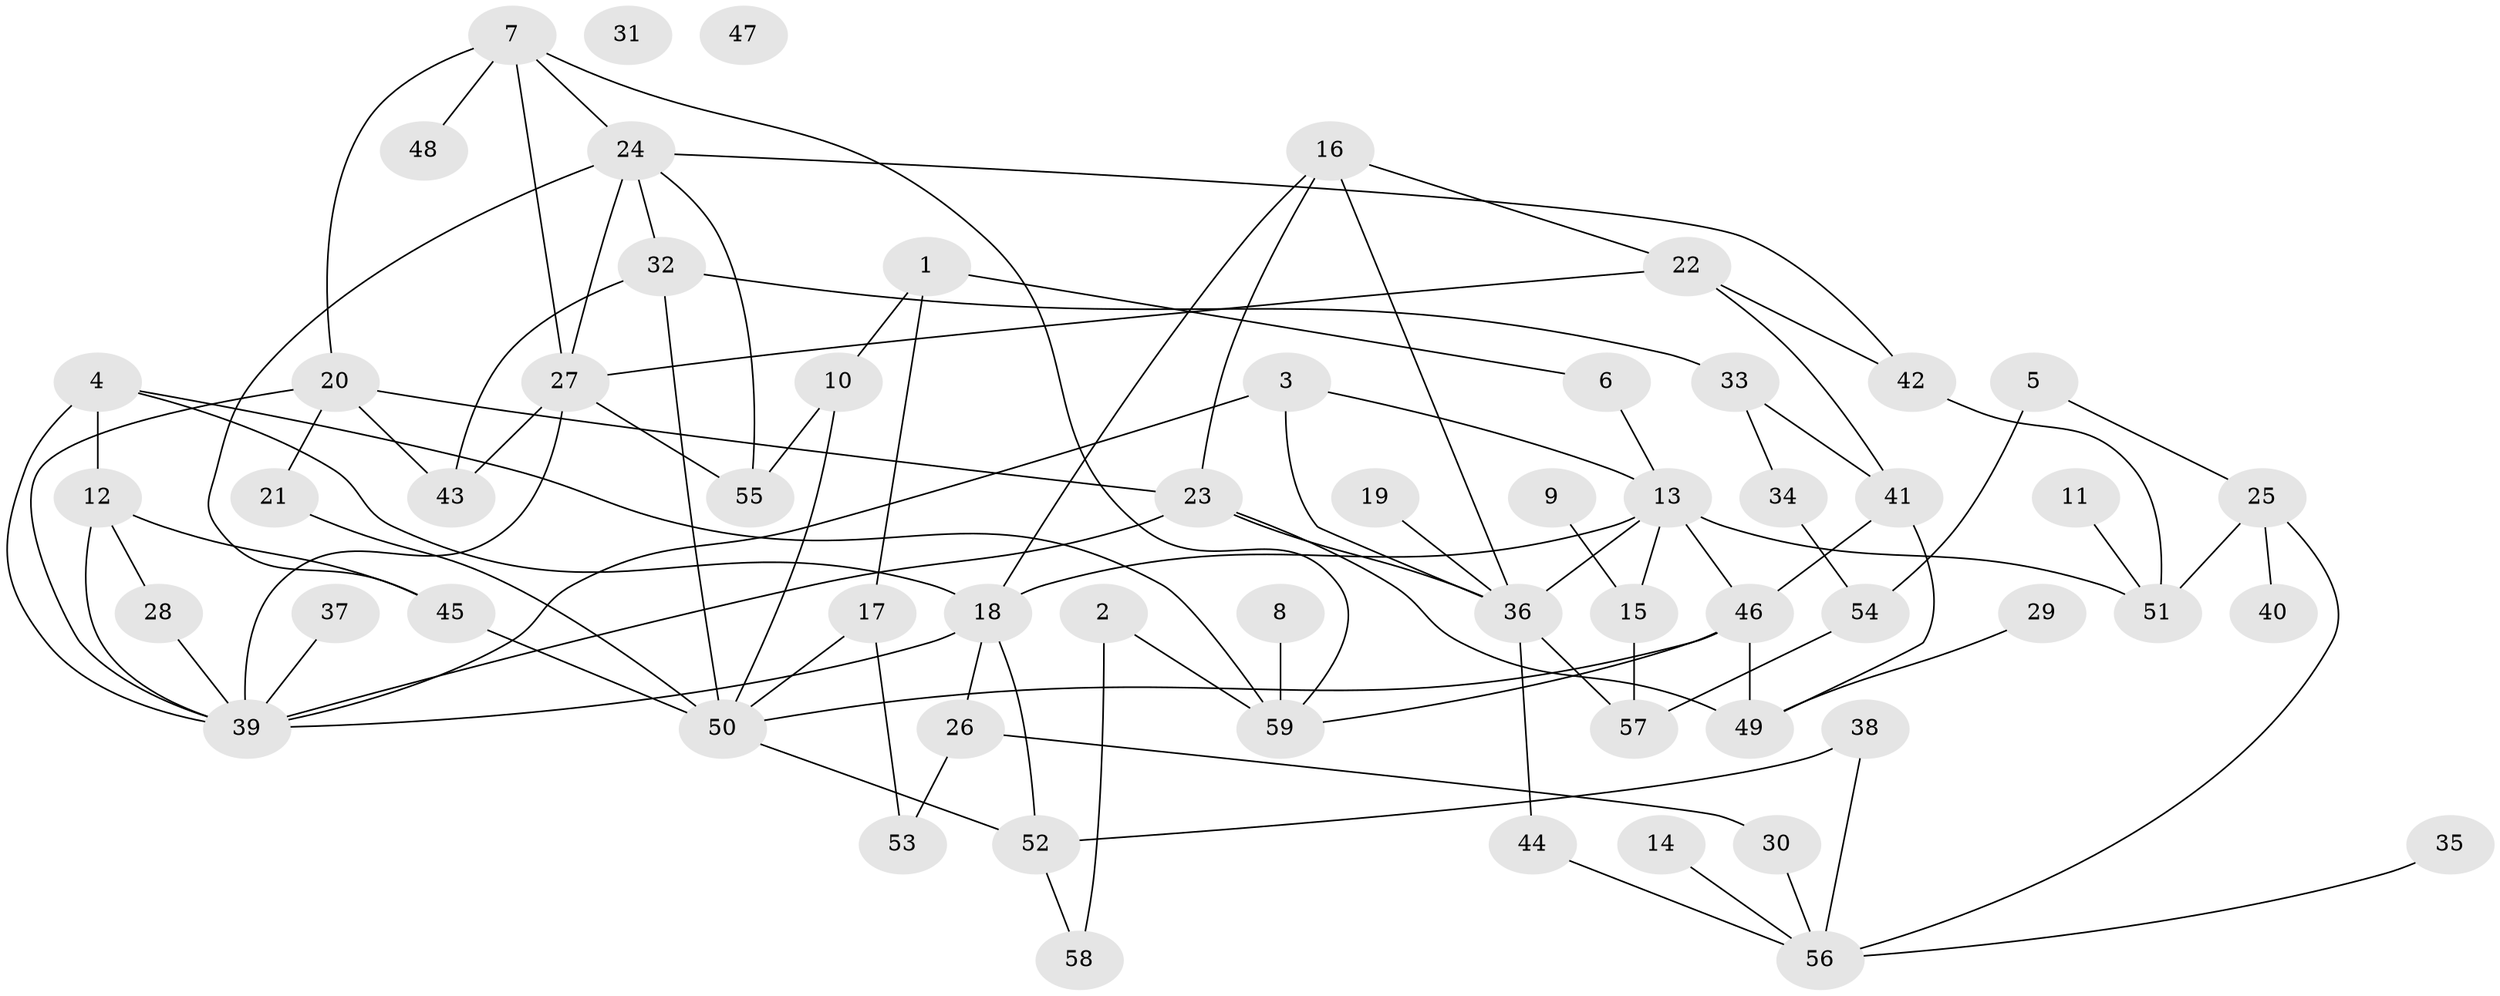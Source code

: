 // Generated by graph-tools (version 1.1) at 2025/49/03/09/25 03:49:08]
// undirected, 59 vertices, 95 edges
graph export_dot {
graph [start="1"]
  node [color=gray90,style=filled];
  1;
  2;
  3;
  4;
  5;
  6;
  7;
  8;
  9;
  10;
  11;
  12;
  13;
  14;
  15;
  16;
  17;
  18;
  19;
  20;
  21;
  22;
  23;
  24;
  25;
  26;
  27;
  28;
  29;
  30;
  31;
  32;
  33;
  34;
  35;
  36;
  37;
  38;
  39;
  40;
  41;
  42;
  43;
  44;
  45;
  46;
  47;
  48;
  49;
  50;
  51;
  52;
  53;
  54;
  55;
  56;
  57;
  58;
  59;
  1 -- 6;
  1 -- 10;
  1 -- 17;
  2 -- 58;
  2 -- 59;
  3 -- 13;
  3 -- 36;
  3 -- 39;
  4 -- 12;
  4 -- 18;
  4 -- 39;
  4 -- 59;
  5 -- 25;
  5 -- 54;
  6 -- 13;
  7 -- 20;
  7 -- 24;
  7 -- 27;
  7 -- 48;
  7 -- 59;
  8 -- 59;
  9 -- 15;
  10 -- 50;
  10 -- 55;
  11 -- 51;
  12 -- 28;
  12 -- 39;
  12 -- 45;
  13 -- 15;
  13 -- 18;
  13 -- 36;
  13 -- 46;
  13 -- 51;
  14 -- 56;
  15 -- 57;
  16 -- 18;
  16 -- 22;
  16 -- 23;
  16 -- 36;
  17 -- 50;
  17 -- 53;
  18 -- 26;
  18 -- 39;
  18 -- 52;
  19 -- 36;
  20 -- 21;
  20 -- 23;
  20 -- 39;
  20 -- 43;
  21 -- 50;
  22 -- 27;
  22 -- 41;
  22 -- 42;
  23 -- 36;
  23 -- 39;
  23 -- 49;
  24 -- 27;
  24 -- 32;
  24 -- 42;
  24 -- 45;
  24 -- 55;
  25 -- 40;
  25 -- 51;
  25 -- 56;
  26 -- 30;
  26 -- 53;
  27 -- 39;
  27 -- 43;
  27 -- 55;
  28 -- 39;
  29 -- 49;
  30 -- 56;
  32 -- 33;
  32 -- 43;
  32 -- 50;
  33 -- 34;
  33 -- 41;
  34 -- 54;
  35 -- 56;
  36 -- 44;
  36 -- 57;
  37 -- 39;
  38 -- 52;
  38 -- 56;
  41 -- 46;
  41 -- 49;
  42 -- 51;
  44 -- 56;
  45 -- 50;
  46 -- 49;
  46 -- 50;
  46 -- 59;
  50 -- 52;
  52 -- 58;
  54 -- 57;
}
